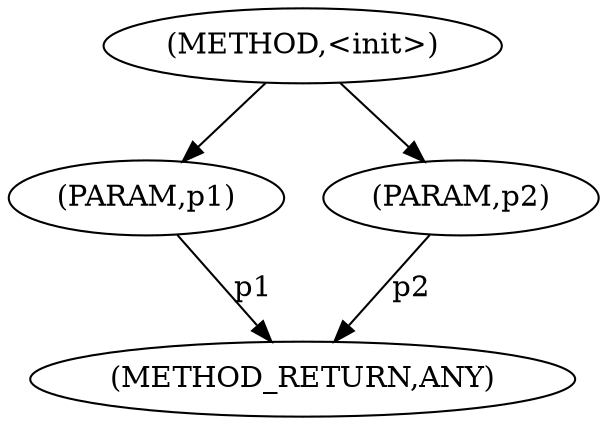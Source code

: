 digraph "&lt;init&gt;" {  
"258" [label = <(METHOD,&lt;init&gt;)> ]
"262" [label = <(METHOD_RETURN,ANY)> ]
"259" [label = <(PARAM,p1)> ]
"260" [label = <(PARAM,p2)> ]
  "259" -> "262"  [ label = "p1"] 
  "260" -> "262"  [ label = "p2"] 
  "258" -> "259" 
  "258" -> "260" 
}
